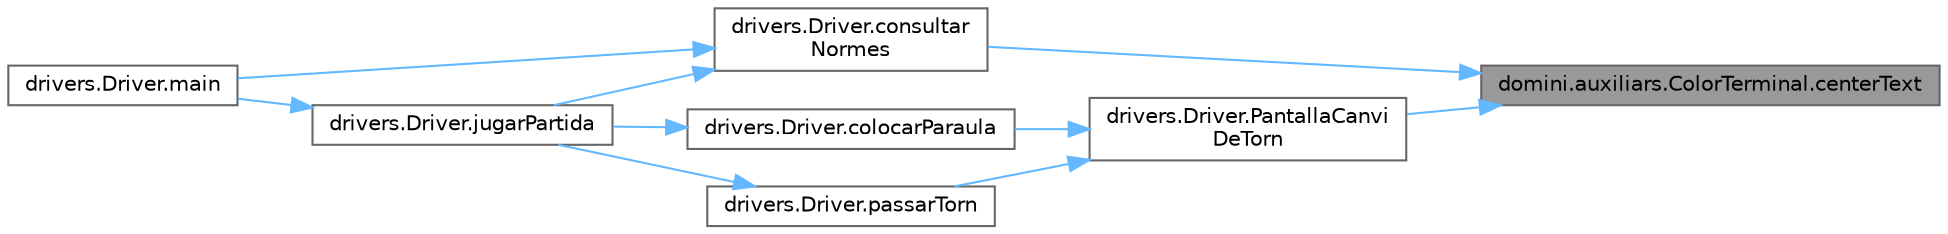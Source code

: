 digraph "domini.auxiliars.ColorTerminal.centerText"
{
 // INTERACTIVE_SVG=YES
 // LATEX_PDF_SIZE
  bgcolor="transparent";
  edge [fontname=Helvetica,fontsize=10,labelfontname=Helvetica,labelfontsize=10];
  node [fontname=Helvetica,fontsize=10,shape=box,height=0.2,width=0.4];
  rankdir="RL";
  Node1 [id="Node000001",label="domini.auxiliars.ColorTerminal.centerText",height=0.2,width=0.4,color="gray40", fillcolor="grey60", style="filled", fontcolor="black",tooltip="Centra el text en una línia de la terminal."];
  Node1 -> Node2 [id="edge1_Node000001_Node000002",dir="back",color="steelblue1",style="solid",tooltip=" "];
  Node2 [id="Node000002",label="drivers.Driver.consultar\lNormes",height=0.2,width=0.4,color="grey40", fillcolor="white", style="filled",URL="$classdrivers_1_1_driver.html#af17ae20af9da7fe473559b18f57b3846",tooltip="Consulta les normes del joc."];
  Node2 -> Node3 [id="edge2_Node000002_Node000003",dir="back",color="steelblue1",style="solid",tooltip=" "];
  Node3 [id="Node000003",label="drivers.Driver.jugarPartida",height=0.2,width=0.4,color="grey40", fillcolor="white", style="filled",URL="$classdrivers_1_1_driver.html#a13e38153634507d9ad6e24cb267237b9",tooltip="Juga una partida."];
  Node3 -> Node4 [id="edge3_Node000003_Node000004",dir="back",color="steelblue1",style="solid",tooltip=" "];
  Node4 [id="Node000004",label="drivers.Driver.main",height=0.2,width=0.4,color="grey40", fillcolor="white", style="filled",URL="$classdrivers_1_1_driver.html#a3f94ce3595725e82b34c92548e071d04",tooltip="Inici del driver."];
  Node2 -> Node4 [id="edge4_Node000002_Node000004",dir="back",color="steelblue1",style="solid",tooltip=" "];
  Node1 -> Node5 [id="edge5_Node000001_Node000005",dir="back",color="steelblue1",style="solid",tooltip=" "];
  Node5 [id="Node000005",label="drivers.Driver.PantallaCanvi\lDeTorn",height=0.2,width=0.4,color="grey40", fillcolor="white", style="filled",URL="$classdrivers_1_1_driver.html#a735bc9f4183f4abd4c702da4c62b0ce8",tooltip="Mostra la pantalla de canvi de torn donant temps per a que el jugador es retiri i no vegi la pantalla..."];
  Node5 -> Node6 [id="edge6_Node000005_Node000006",dir="back",color="steelblue1",style="solid",tooltip=" "];
  Node6 [id="Node000006",label="drivers.Driver.colocarParaula",height=0.2,width=0.4,color="grey40", fillcolor="white", style="filled",URL="$classdrivers_1_1_driver.html#a2e8cde796339c2db37f3e7332bf695ea",tooltip="Col·loca una paraula al taulell."];
  Node6 -> Node3 [id="edge7_Node000006_Node000003",dir="back",color="steelblue1",style="solid",tooltip=" "];
  Node5 -> Node7 [id="edge8_Node000005_Node000007",dir="back",color="steelblue1",style="solid",tooltip=" "];
  Node7 [id="Node000007",label="drivers.Driver.passarTorn",height=0.2,width=0.4,color="grey40", fillcolor="white", style="filled",URL="$classdrivers_1_1_driver.html#a1349f8ca44272d07a91da7c4a689ce2e",tooltip="Passa el torn del jugador actual."];
  Node7 -> Node3 [id="edge9_Node000007_Node000003",dir="back",color="steelblue1",style="solid",tooltip=" "];
}
